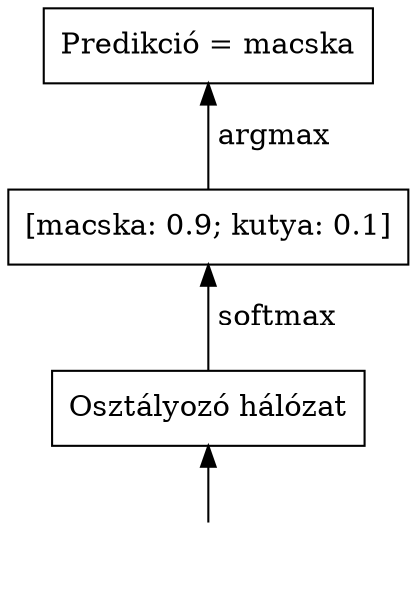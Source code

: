 digraph od_1 {
    graph [dpi=300]
    rankdir="BT"

    input [shape="plaintext", label=""]
    net [shape="rectangle", label="Osztályozó hálózat"]
    vec [shape="rectangle", label="[macska: 0.9; kutya: 0.1]"]
    pred [shape="rectangle", label="Predikció = macska"];

    input -> net
    net -> vec [label=" softmax"]
    vec -> pred [label=" argmax"]
}